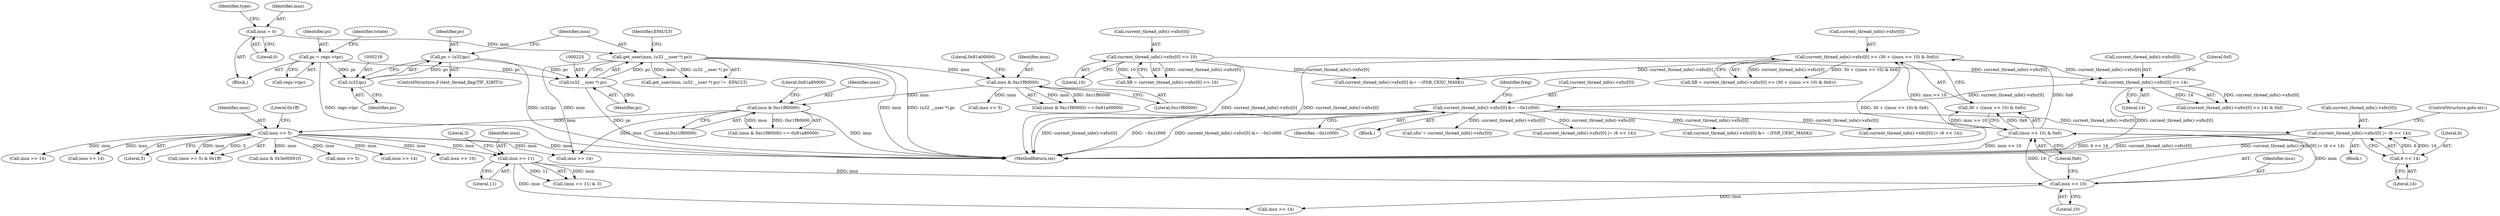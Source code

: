 digraph "0_linux_a8b0ca17b80e92faab46ee7179ba9e99ccb61233_42@API" {
"1001165" [label="(Call,current_thread_info()->xfsr[0] |= (6 << 14))"];
"1001045" [label="(Call,current_thread_info()->xfsr[0] &= ~0x1c000)"];
"1001030" [label="(Call,current_thread_info()->xfsr[0] >> 14)"];
"1000618" [label="(Call,current_thread_info()->xfsr[0] >> (30 + ((insn >> 10) & 0x6)))"];
"1000626" [label="(Call,(insn >> 10) & 0x6)"];
"1000627" [label="(Call,insn >> 10)"];
"1000602" [label="(Call,insn >> 11)"];
"1000570" [label="(Call,insn >> 5)"];
"1000560" [label="(Call,insn & 0xc1f80000)"];
"1000232" [label="(Call,insn & 0xc1f80000)"];
"1000222" [label="(Call,get_user(insn, (u32 __user *) pc))"];
"1000166" [label="(Call,insn = 0)"];
"1000224" [label="(Call,(u32 __user *) pc)"];
"1000215" [label="(Call,pc = (u32)pc)"];
"1000217" [label="(Call,(u32)pc)"];
"1000154" [label="(Call,pc = regs->tpc)"];
"1000608" [label="(Call,current_thread_info()->xfsr[0] >> 10)"];
"1001171" [label="(Call,6 << 14)"];
"1000629" [label="(Literal,10)"];
"1001174" [label="(ControlStructure,goto err;)"];
"1001164" [label="(Block,)"];
"1001046" [label="(Call,current_thread_info()->xfsr[0])"];
"1000560" [label="(Call,insn & 0xc1f80000)"];
"1000156" [label="(Call,regs->tpc)"];
"1000563" [label="(Literal,0x81a80000)"];
"1001053" [label="(Identifier,freg)"];
"1000603" [label="(Identifier,insn)"];
"1000216" [label="(Identifier,pc)"];
"1000239" [label="(Call,insn >> 5)"];
"1000168" [label="(Literal,0)"];
"1000711" [label="(Call,insn >> 14)"];
"1000224" [label="(Call,(u32 __user *) pc)"];
"1000161" [label="(Identifier,tstate)"];
"1000217" [label="(Call,(u32)pc)"];
"1000570" [label="(Call,insn >> 5)"];
"1000602" [label="(Call,insn >> 11)"];
"1001264" [label="(Call,current_thread_info()->xfsr[0] |= (6 << 14))"];
"1000561" [label="(Identifier,insn)"];
"1000212" [label="(ControlStructure,if (test_thread_flag(TIF_32BIT)))"];
"1001165" [label="(Call,current_thread_info()->xfsr[0] |= (6 << 14))"];
"1000571" [label="(Identifier,insn)"];
"1001031" [label="(Call,current_thread_info()->xfsr[0])"];
"1001171" [label="(Call,6 << 14)"];
"1000956" [label="(Call,insn >> 10)"];
"1000562" [label="(Literal,0xc1f80000)"];
"1000628" [label="(Identifier,insn)"];
"1000614" [label="(Literal,10)"];
"1001055" [label="(Call,insn >> 14)"];
"1000616" [label="(Call,XR = current_thread_info()->xfsr[0] >> (30 + ((insn >> 10) & 0x6)))"];
"1001045" [label="(Call,current_thread_info()->xfsr[0] &= ~0x1c000)"];
"1001869" [label="(Call,current_thread_info()->xfsr[0] &= ~(FSR_CEXC_MASK))"];
"1000235" [label="(Literal,0x81a00000)"];
"1000171" [label="(Identifier,type)"];
"1000231" [label="(Call,(insn & 0xc1f80000) == 0x81a00000)"];
"1000223" [label="(Identifier,insn)"];
"1000624" [label="(Call,30 + ((insn >> 10) & 0x6))"];
"1000166" [label="(Call,insn = 0)"];
"1000573" [label="(Literal,0x1ff)"];
"1000559" [label="(Call,(insn & 0xc1f80000) == 0x81a80000)"];
"1000215" [label="(Call,pc = (u32)pc)"];
"1000841" [label="(Call,insn >> 14)"];
"1000221" [label="(Call,get_user(insn, (u32 __user *) pc) != -EFAULT)"];
"1000604" [label="(Literal,11)"];
"1000630" [label="(Literal,0x6)"];
"1000639" [label="(Call,insn >> 14)"];
"1001070" [label="(Call,current_thread_info()->xfsr[0] |= (6 << 14))"];
"1000219" [label="(Identifier,pc)"];
"1000609" [label="(Call,current_thread_info()->xfsr[0])"];
"1000222" [label="(Call,get_user(insn, (u32 __user *) pc))"];
"1000619" [label="(Call,current_thread_info()->xfsr[0])"];
"1000155" [label="(Identifier,pc)"];
"1000824" [label="(Call,insn >> 14)"];
"1000606" [label="(Call,XR = current_thread_info()->xfsr[0] >> 10)"];
"1000233" [label="(Identifier,insn)"];
"1000572" [label="(Literal,5)"];
"1000601" [label="(Call,(insn >> 11) & 3)"];
"1001036" [label="(Literal,14)"];
"1000969" [label="(Call,current_thread_info()->xfsr[0] &= ~(FSR_CEXC_MASK))"];
"1000627" [label="(Call,insn >> 10)"];
"1000232" [label="(Call,insn & 0xc1f80000)"];
"1000154" [label="(Call,pc = regs->tpc)"];
"1001051" [label="(Identifier,~0x1c000)"];
"1000605" [label="(Literal,3)"];
"1001894" [label="(MethodReturn,int)"];
"1001029" [label="(Call,(current_thread_info()->xfsr[0] >> 14) & 0xf)"];
"1001030" [label="(Call,current_thread_info()->xfsr[0] >> 14)"];
"1000234" [label="(Literal,0xc1f80000)"];
"1000569" [label="(Call,(insn >> 5) & 0x1ff)"];
"1001000" [label="(Call,insn & 0x3e00001f)"];
"1001173" [label="(Literal,14)"];
"1000226" [label="(Identifier,pc)"];
"1001014" [label="(Block,)"];
"1001172" [label="(Literal,6)"];
"1001764" [label="(Call,xfsr = current_thread_info()->xfsr[0])"];
"1000608" [label="(Call,current_thread_info()->xfsr[0] >> 10)"];
"1000152" [label="(Block,)"];
"1001037" [label="(Literal,0xf)"];
"1000730" [label="(Call,insn >> 5)"];
"1000618" [label="(Call,current_thread_info()->xfsr[0] >> (30 + ((insn >> 10) & 0x6)))"];
"1000626" [label="(Call,(insn >> 10) & 0x6)"];
"1001166" [label="(Call,current_thread_info()->xfsr[0])"];
"1000167" [label="(Identifier,insn)"];
"1000228" [label="(Identifier,EFAULT)"];
"1001165" -> "1001164"  [label="AST: "];
"1001165" -> "1001171"  [label="CFG: "];
"1001166" -> "1001165"  [label="AST: "];
"1001171" -> "1001165"  [label="AST: "];
"1001174" -> "1001165"  [label="CFG: "];
"1001165" -> "1001894"  [label="DDG: current_thread_info()->xfsr[0]"];
"1001165" -> "1001894"  [label="DDG: current_thread_info()->xfsr[0] |= (6 << 14)"];
"1001165" -> "1001894"  [label="DDG: 6 << 14"];
"1001045" -> "1001165"  [label="DDG: current_thread_info()->xfsr[0]"];
"1001171" -> "1001165"  [label="DDG: 6"];
"1001171" -> "1001165"  [label="DDG: 14"];
"1001045" -> "1001014"  [label="AST: "];
"1001045" -> "1001051"  [label="CFG: "];
"1001046" -> "1001045"  [label="AST: "];
"1001051" -> "1001045"  [label="AST: "];
"1001053" -> "1001045"  [label="CFG: "];
"1001045" -> "1001894"  [label="DDG: ~0x1c000"];
"1001045" -> "1001894"  [label="DDG: current_thread_info()->xfsr[0] &= ~0x1c000"];
"1001045" -> "1001894"  [label="DDG: current_thread_info()->xfsr[0]"];
"1001030" -> "1001045"  [label="DDG: current_thread_info()->xfsr[0]"];
"1001045" -> "1001070"  [label="DDG: current_thread_info()->xfsr[0]"];
"1001045" -> "1001264"  [label="DDG: current_thread_info()->xfsr[0]"];
"1001045" -> "1001764"  [label="DDG: current_thread_info()->xfsr[0]"];
"1001045" -> "1001869"  [label="DDG: current_thread_info()->xfsr[0]"];
"1001030" -> "1001029"  [label="AST: "];
"1001030" -> "1001036"  [label="CFG: "];
"1001031" -> "1001030"  [label="AST: "];
"1001036" -> "1001030"  [label="AST: "];
"1001037" -> "1001030"  [label="CFG: "];
"1001030" -> "1001894"  [label="DDG: current_thread_info()->xfsr[0]"];
"1001030" -> "1001029"  [label="DDG: current_thread_info()->xfsr[0]"];
"1001030" -> "1001029"  [label="DDG: 14"];
"1000618" -> "1001030"  [label="DDG: current_thread_info()->xfsr[0]"];
"1000608" -> "1001030"  [label="DDG: current_thread_info()->xfsr[0]"];
"1000618" -> "1000616"  [label="AST: "];
"1000618" -> "1000624"  [label="CFG: "];
"1000619" -> "1000618"  [label="AST: "];
"1000624" -> "1000618"  [label="AST: "];
"1000616" -> "1000618"  [label="CFG: "];
"1000618" -> "1001894"  [label="DDG: 30 + ((insn >> 10) & 0x6)"];
"1000618" -> "1001894"  [label="DDG: current_thread_info()->xfsr[0]"];
"1000618" -> "1000616"  [label="DDG: current_thread_info()->xfsr[0]"];
"1000618" -> "1000616"  [label="DDG: 30 + ((insn >> 10) & 0x6)"];
"1000626" -> "1000618"  [label="DDG: insn >> 10"];
"1000626" -> "1000618"  [label="DDG: 0x6"];
"1000618" -> "1000969"  [label="DDG: current_thread_info()->xfsr[0]"];
"1000626" -> "1000624"  [label="AST: "];
"1000626" -> "1000630"  [label="CFG: "];
"1000627" -> "1000626"  [label="AST: "];
"1000630" -> "1000626"  [label="AST: "];
"1000624" -> "1000626"  [label="CFG: "];
"1000626" -> "1001894"  [label="DDG: insn >> 10"];
"1000626" -> "1000624"  [label="DDG: insn >> 10"];
"1000626" -> "1000624"  [label="DDG: 0x6"];
"1000627" -> "1000626"  [label="DDG: insn"];
"1000627" -> "1000626"  [label="DDG: 10"];
"1000627" -> "1000629"  [label="CFG: "];
"1000628" -> "1000627"  [label="AST: "];
"1000629" -> "1000627"  [label="AST: "];
"1000630" -> "1000627"  [label="CFG: "];
"1000602" -> "1000627"  [label="DDG: insn"];
"1000627" -> "1000639"  [label="DDG: insn"];
"1000602" -> "1000601"  [label="AST: "];
"1000602" -> "1000604"  [label="CFG: "];
"1000603" -> "1000602"  [label="AST: "];
"1000604" -> "1000602"  [label="AST: "];
"1000605" -> "1000602"  [label="CFG: "];
"1000602" -> "1000601"  [label="DDG: insn"];
"1000602" -> "1000601"  [label="DDG: 11"];
"1000570" -> "1000602"  [label="DDG: insn"];
"1000602" -> "1000639"  [label="DDG: insn"];
"1000570" -> "1000569"  [label="AST: "];
"1000570" -> "1000572"  [label="CFG: "];
"1000571" -> "1000570"  [label="AST: "];
"1000572" -> "1000570"  [label="AST: "];
"1000573" -> "1000570"  [label="CFG: "];
"1000570" -> "1001894"  [label="DDG: insn"];
"1000570" -> "1000569"  [label="DDG: insn"];
"1000570" -> "1000569"  [label="DDG: 5"];
"1000560" -> "1000570"  [label="DDG: insn"];
"1000570" -> "1000711"  [label="DDG: insn"];
"1000570" -> "1000730"  [label="DDG: insn"];
"1000570" -> "1000824"  [label="DDG: insn"];
"1000570" -> "1000841"  [label="DDG: insn"];
"1000570" -> "1000956"  [label="DDG: insn"];
"1000570" -> "1001000"  [label="DDG: insn"];
"1000570" -> "1001055"  [label="DDG: insn"];
"1000560" -> "1000559"  [label="AST: "];
"1000560" -> "1000562"  [label="CFG: "];
"1000561" -> "1000560"  [label="AST: "];
"1000562" -> "1000560"  [label="AST: "];
"1000563" -> "1000560"  [label="CFG: "];
"1000560" -> "1001894"  [label="DDG: insn"];
"1000560" -> "1000559"  [label="DDG: insn"];
"1000560" -> "1000559"  [label="DDG: 0xc1f80000"];
"1000232" -> "1000560"  [label="DDG: insn"];
"1000560" -> "1001055"  [label="DDG: insn"];
"1000232" -> "1000231"  [label="AST: "];
"1000232" -> "1000234"  [label="CFG: "];
"1000233" -> "1000232"  [label="AST: "];
"1000234" -> "1000232"  [label="AST: "];
"1000235" -> "1000232"  [label="CFG: "];
"1000232" -> "1000231"  [label="DDG: insn"];
"1000232" -> "1000231"  [label="DDG: 0xc1f80000"];
"1000222" -> "1000232"  [label="DDG: insn"];
"1000232" -> "1000239"  [label="DDG: insn"];
"1000222" -> "1000221"  [label="AST: "];
"1000222" -> "1000224"  [label="CFG: "];
"1000223" -> "1000222"  [label="AST: "];
"1000224" -> "1000222"  [label="AST: "];
"1000228" -> "1000222"  [label="CFG: "];
"1000222" -> "1001894"  [label="DDG: insn"];
"1000222" -> "1001894"  [label="DDG: (u32 __user *) pc"];
"1000222" -> "1000221"  [label="DDG: insn"];
"1000222" -> "1000221"  [label="DDG: (u32 __user *) pc"];
"1000166" -> "1000222"  [label="DDG: insn"];
"1000224" -> "1000222"  [label="DDG: pc"];
"1000222" -> "1001055"  [label="DDG: insn"];
"1000166" -> "1000152"  [label="AST: "];
"1000166" -> "1000168"  [label="CFG: "];
"1000167" -> "1000166"  [label="AST: "];
"1000168" -> "1000166"  [label="AST: "];
"1000171" -> "1000166"  [label="CFG: "];
"1000224" -> "1000226"  [label="CFG: "];
"1000225" -> "1000224"  [label="AST: "];
"1000226" -> "1000224"  [label="AST: "];
"1000224" -> "1001894"  [label="DDG: pc"];
"1000215" -> "1000224"  [label="DDG: pc"];
"1000154" -> "1000224"  [label="DDG: pc"];
"1000215" -> "1000212"  [label="AST: "];
"1000215" -> "1000217"  [label="CFG: "];
"1000216" -> "1000215"  [label="AST: "];
"1000217" -> "1000215"  [label="AST: "];
"1000223" -> "1000215"  [label="CFG: "];
"1000215" -> "1001894"  [label="DDG: (u32)pc"];
"1000217" -> "1000215"  [label="DDG: pc"];
"1000217" -> "1000219"  [label="CFG: "];
"1000218" -> "1000217"  [label="AST: "];
"1000219" -> "1000217"  [label="AST: "];
"1000154" -> "1000217"  [label="DDG: pc"];
"1000154" -> "1000152"  [label="AST: "];
"1000154" -> "1000156"  [label="CFG: "];
"1000155" -> "1000154"  [label="AST: "];
"1000156" -> "1000154"  [label="AST: "];
"1000161" -> "1000154"  [label="CFG: "];
"1000154" -> "1001894"  [label="DDG: regs->tpc"];
"1000608" -> "1000606"  [label="AST: "];
"1000608" -> "1000614"  [label="CFG: "];
"1000609" -> "1000608"  [label="AST: "];
"1000614" -> "1000608"  [label="AST: "];
"1000606" -> "1000608"  [label="CFG: "];
"1000608" -> "1001894"  [label="DDG: current_thread_info()->xfsr[0]"];
"1000608" -> "1000606"  [label="DDG: current_thread_info()->xfsr[0]"];
"1000608" -> "1000606"  [label="DDG: 10"];
"1000608" -> "1000969"  [label="DDG: current_thread_info()->xfsr[0]"];
"1001171" -> "1001173"  [label="CFG: "];
"1001172" -> "1001171"  [label="AST: "];
"1001173" -> "1001171"  [label="AST: "];
}
